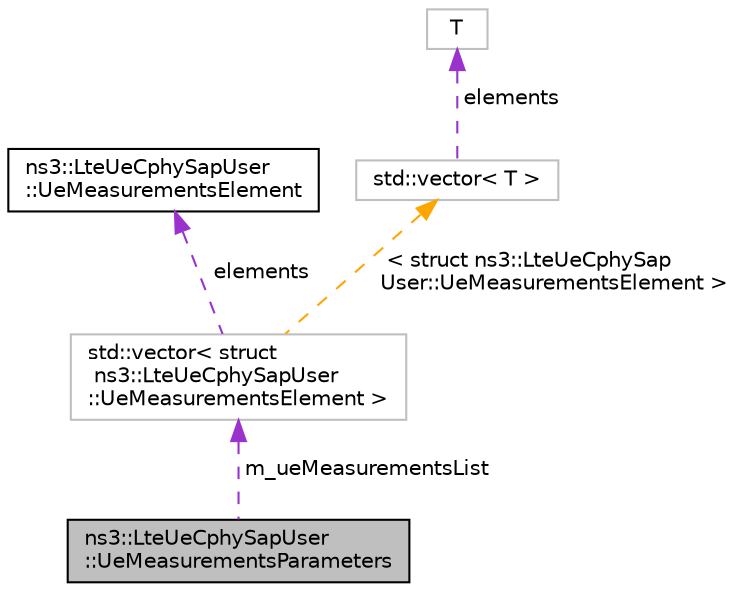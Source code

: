 digraph "ns3::LteUeCphySapUser::UeMeasurementsParameters"
{
 // LATEX_PDF_SIZE
  edge [fontname="Helvetica",fontsize="10",labelfontname="Helvetica",labelfontsize="10"];
  node [fontname="Helvetica",fontsize="10",shape=record];
  Node1 [label="ns3::LteUeCphySapUser\l::UeMeasurementsParameters",height=0.2,width=0.4,color="black", fillcolor="grey75", style="filled", fontcolor="black",tooltip="UeMeasurementsParameters structure."];
  Node2 -> Node1 [dir="back",color="darkorchid3",fontsize="10",style="dashed",label=" m_ueMeasurementsList" ,fontname="Helvetica"];
  Node2 [label="std::vector\< struct\l ns3::LteUeCphySapUser\l::UeMeasurementsElement \>",height=0.2,width=0.4,color="grey75", fillcolor="white", style="filled",tooltip=" "];
  Node3 -> Node2 [dir="back",color="darkorchid3",fontsize="10",style="dashed",label=" elements" ,fontname="Helvetica"];
  Node3 [label="ns3::LteUeCphySapUser\l::UeMeasurementsElement",height=0.2,width=0.4,color="black", fillcolor="white", style="filled",URL="$structns3_1_1_lte_ue_cphy_sap_user_1_1_ue_measurements_element.html",tooltip="Parameters of the ReportUeMeasurements primitive: RSRP [dBm] and RSRQ [dB] See section 5...."];
  Node4 -> Node2 [dir="back",color="orange",fontsize="10",style="dashed",label=" \< struct ns3::LteUeCphySap\lUser::UeMeasurementsElement \>" ,fontname="Helvetica"];
  Node4 [label="std::vector\< T \>",height=0.2,width=0.4,color="grey75", fillcolor="white", style="filled",tooltip=" "];
  Node5 -> Node4 [dir="back",color="darkorchid3",fontsize="10",style="dashed",label=" elements" ,fontname="Helvetica"];
  Node5 [label="T",height=0.2,width=0.4,color="grey75", fillcolor="white", style="filled",tooltip=" "];
}
